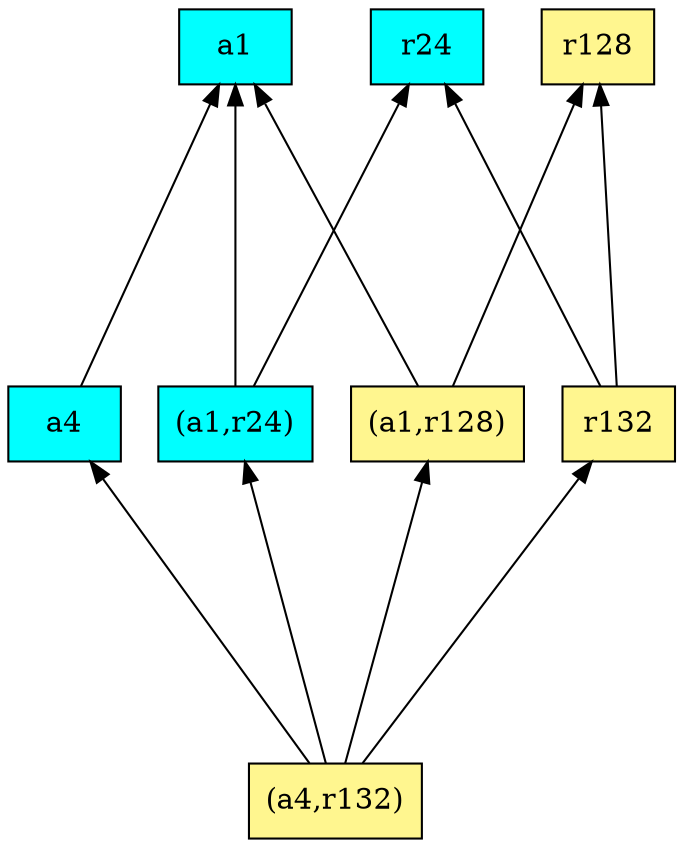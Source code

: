 digraph G {
rankdir=BT;ranksep="2.0";
"a1" [shape=record,fillcolor=cyan,style=filled,label="{a1}"];
"(a4,r132)" [shape=record,fillcolor=khaki1,style=filled,label="{(a4,r132)}"];
"(a1,r24)" [shape=record,fillcolor=cyan,style=filled,label="{(a1,r24)}"];
"a4" [shape=record,fillcolor=cyan,style=filled,label="{a4}"];
"r24" [shape=record,fillcolor=cyan,style=filled,label="{r24}"];
"r132" [shape=record,fillcolor=khaki1,style=filled,label="{r132}"];
"(a1,r128)" [shape=record,fillcolor=khaki1,style=filled,label="{(a1,r128)}"];
"r128" [shape=record,fillcolor=khaki1,style=filled,label="{r128}"];
"(a4,r132)" -> "a4"
"(a4,r132)" -> "(a1,r24)"
"(a4,r132)" -> "r132"
"(a4,r132)" -> "(a1,r128)"
"(a1,r24)" -> "a1"
"(a1,r24)" -> "r24"
"a4" -> "a1"
"r132" -> "r128"
"r132" -> "r24"
"(a1,r128)" -> "r128"
"(a1,r128)" -> "a1"
}
